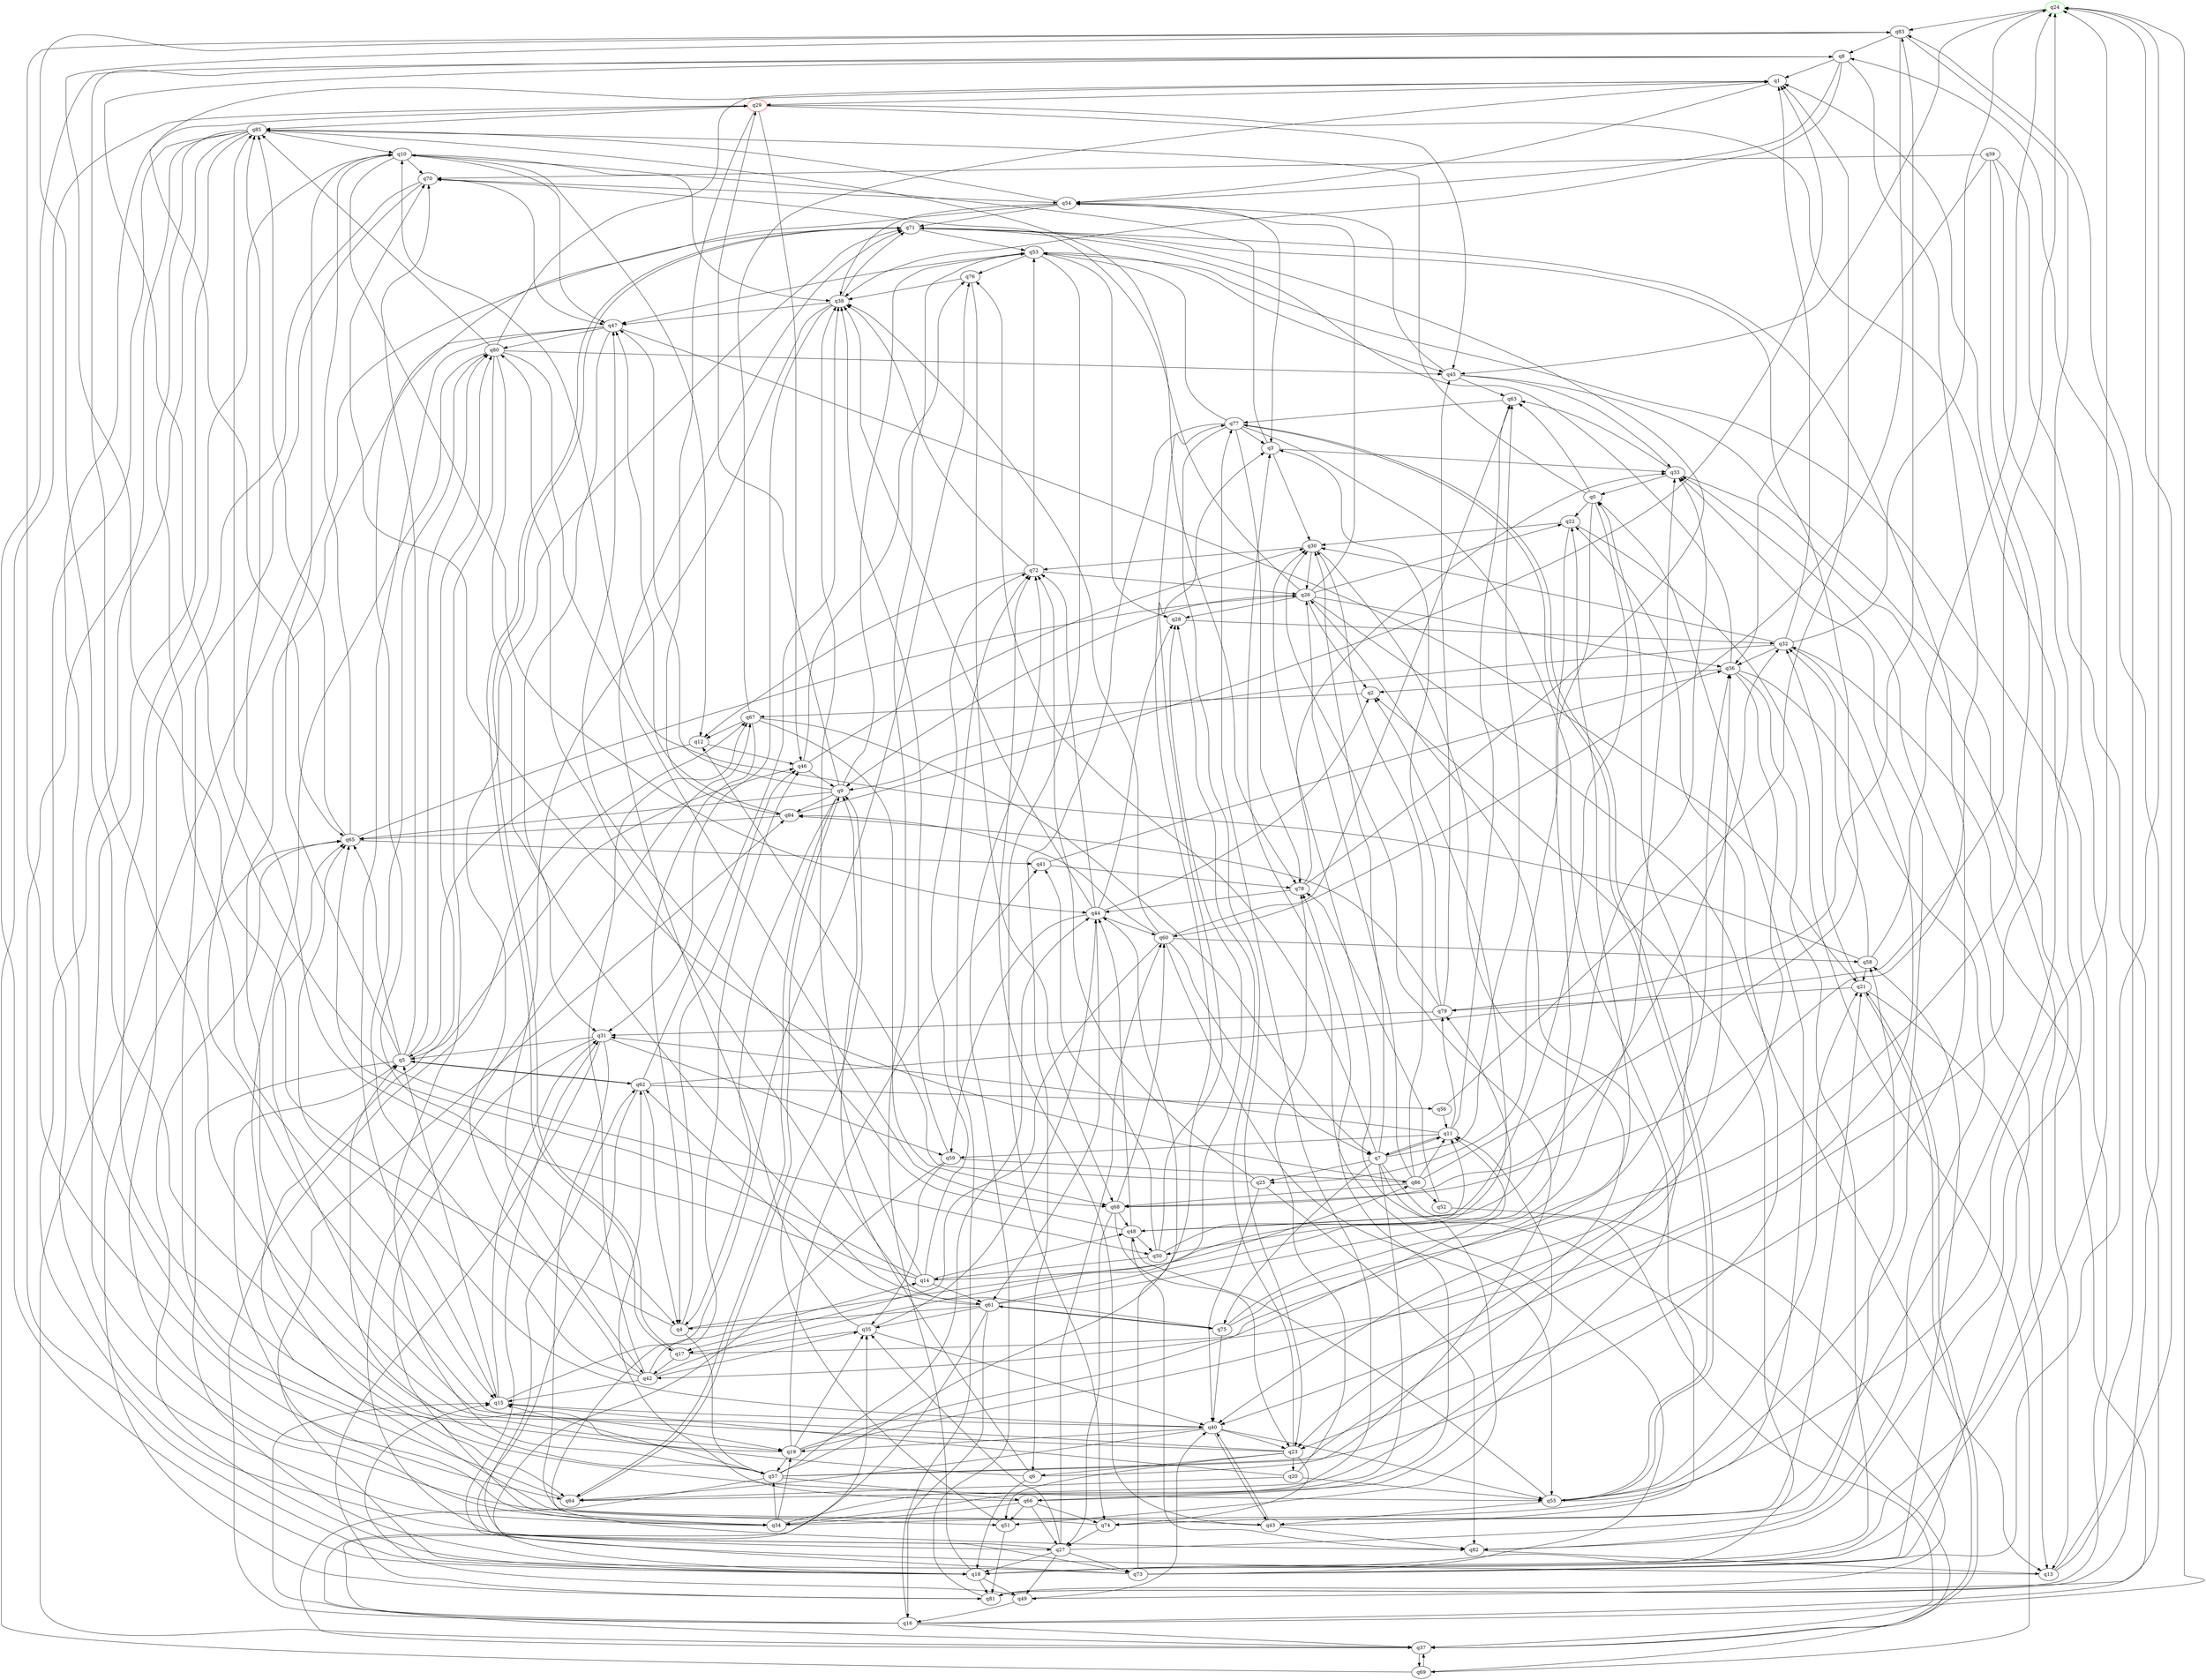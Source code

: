 digraph A{
q24 [initial=1,color=green];
q29 [final=1,color=red];
q0 -> q22;
q0 -> q25;
q0 -> q48;
q0 -> q63;
q0 -> q85;
q1 -> q29;
q1 -> q54;
q1 -> q65;
q2 -> q67;
q3 -> q10;
q3 -> q30;
q3 -> q33;
q4 -> q46;
q4 -> q57;
q4 -> q83;
q4 -> q86;
q5 -> q10;
q5 -> q18;
q5 -> q46;
q5 -> q62;
q5 -> q65;
q5 -> q70;
q5 -> q80;
q6 -> q9;
q6 -> q10;
q6 -> q18;
q6 -> q30;
q7 -> q11;
q7 -> q25;
q7 -> q30;
q7 -> q34;
q7 -> q37;
q7 -> q51;
q7 -> q63;
q7 -> q75;
q7 -> q76;
q8 -> q1;
q8 -> q18;
q8 -> q38;
q8 -> q50;
q8 -> q54;
q8 -> q68;
q9 -> q4;
q9 -> q29;
q9 -> q47;
q9 -> q53;
q9 -> q64;
q9 -> q65;
q9 -> q84;
q10 -> q12;
q10 -> q38;
q10 -> q44;
q10 -> q47;
q10 -> q70;
q11 -> q7;
q11 -> q31;
q11 -> q59;
q11 -> q63;
q11 -> q79;
q12 -> q5;
q12 -> q46;
q13 -> q24;
q13 -> q67;
q13 -> q83;
q14 -> q2;
q14 -> q38;
q14 -> q48;
q14 -> q61;
q14 -> q65;
q14 -> q72;
q14 -> q85;
q15 -> q5;
q15 -> q31;
q15 -> q40;
q15 -> q76;
q16 -> q15;
q16 -> q24;
q16 -> q32;
q16 -> q35;
q16 -> q37;
q16 -> q67;
q16 -> q72;
q17 -> q22;
q17 -> q42;
q17 -> q71;
q18 -> q2;
q18 -> q49;
q18 -> q53;
q18 -> q65;
q18 -> q81;
q19 -> q8;
q19 -> q11;
q19 -> q35;
q19 -> q36;
q19 -> q41;
q19 -> q57;
q20 -> q15;
q20 -> q55;
q20 -> q64;
q20 -> q78;
q21 -> q13;
q21 -> q32;
q21 -> q37;
q21 -> q79;
q22 -> q30;
q22 -> q50;
q22 -> q69;
q23 -> q6;
q23 -> q20;
q23 -> q28;
q23 -> q51;
q23 -> q65;
q23 -> q74;
q23 -> q85;
q24 -> q45;
q24 -> q83;
q25 -> q12;
q25 -> q40;
q25 -> q72;
q25 -> q82;
q26 -> q2;
q26 -> q9;
q26 -> q13;
q26 -> q22;
q26 -> q28;
q26 -> q36;
q26 -> q54;
q26 -> q70;
q27 -> q18;
q27 -> q35;
q27 -> q49;
q27 -> q58;
q27 -> q60;
q27 -> q62;
q27 -> q73;
q28 -> q32;
q29 -> q45;
q29 -> q46;
q29 -> q82;
q29 -> q84;
q29 -> q85;
q30 -> q23;
q30 -> q26;
q30 -> q72;
q31 -> q5;
q31 -> q34;
q31 -> q43;
q31 -> q59;
q31 -> q81;
q32 -> q1;
q32 -> q9;
q32 -> q24;
q32 -> q30;
q32 -> q36;
q32 -> q42;
q33 -> q0;
q33 -> q13;
q33 -> q63;
q34 -> q0;
q34 -> q5;
q34 -> q19;
q34 -> q57;
q34 -> q77;
q35 -> q17;
q35 -> q40;
q35 -> q44;
q35 -> q71;
q36 -> q2;
q36 -> q18;
q36 -> q40;
q36 -> q71;
q36 -> q82;
q37 -> q21;
q37 -> q69;
q37 -> q71;
q38 -> q31;
q38 -> q42;
q38 -> q47;
q38 -> q71;
q39 -> q18;
q39 -> q36;
q39 -> q40;
q39 -> q49;
q39 -> q70;
q40 -> q19;
q40 -> q23;
q40 -> q43;
q40 -> q55;
q40 -> q64;
q40 -> q65;
q41 -> q36;
q41 -> q78;
q42 -> q14;
q42 -> q15;
q42 -> q28;
q42 -> q35;
q42 -> q67;
q42 -> q71;
q42 -> q80;
q43 -> q26;
q43 -> q40;
q43 -> q72;
q43 -> q82;
q44 -> q2;
q44 -> q28;
q44 -> q38;
q44 -> q59;
q44 -> q60;
q44 -> q61;
q44 -> q72;
q45 -> q18;
q45 -> q33;
q45 -> q54;
q45 -> q63;
q46 -> q9;
q46 -> q30;
q46 -> q76;
q47 -> q15;
q47 -> q19;
q47 -> q21;
q47 -> q31;
q47 -> q80;
q48 -> q33;
q48 -> q44;
q48 -> q47;
q48 -> q50;
q48 -> q82;
q49 -> q15;
q49 -> q16;
q49 -> q40;
q50 -> q3;
q50 -> q11;
q50 -> q14;
q50 -> q41;
q51 -> q9;
q51 -> q81;
q52 -> q78;
q52 -> q81;
q53 -> q28;
q53 -> q45;
q53 -> q47;
q53 -> q74;
q53 -> q76;
q54 -> q3;
q54 -> q4;
q54 -> q38;
q54 -> q71;
q54 -> q85;
q55 -> q21;
q55 -> q24;
q55 -> q33;
q55 -> q43;
q55 -> q48;
q55 -> q77;
q56 -> q1;
q56 -> q11;
q57 -> q0;
q57 -> q5;
q57 -> q15;
q57 -> q22;
q57 -> q37;
q57 -> q44;
q57 -> q66;
q57 -> q77;
q58 -> q10;
q58 -> q21;
q58 -> q24;
q58 -> q32;
q59 -> q18;
q59 -> q35;
q59 -> q38;
q59 -> q86;
q60 -> q7;
q60 -> q17;
q60 -> q38;
q60 -> q55;
q60 -> q58;
q60 -> q63;
q60 -> q84;
q61 -> q4;
q61 -> q16;
q61 -> q33;
q61 -> q35;
q61 -> q37;
q61 -> q62;
q61 -> q75;
q61 -> q79;
q62 -> q4;
q62 -> q5;
q62 -> q24;
q62 -> q38;
q62 -> q56;
q62 -> q73;
q63 -> q77;
q64 -> q9;
q64 -> q11;
q64 -> q29;
q65 -> q10;
q65 -> q26;
q65 -> q41;
q65 -> q85;
q66 -> q27;
q66 -> q34;
q66 -> q51;
q66 -> q62;
q66 -> q74;
q66 -> q78;
q67 -> q1;
q67 -> q4;
q67 -> q7;
q67 -> q12;
q67 -> q68;
q68 -> q23;
q68 -> q27;
q68 -> q32;
q68 -> q48;
q68 -> q60;
q69 -> q29;
q69 -> q30;
q69 -> q37;
q70 -> q34;
q70 -> q47;
q70 -> q54;
q70 -> q55;
q71 -> q17;
q71 -> q23;
q71 -> q53;
q72 -> q12;
q72 -> q26;
q72 -> q38;
q72 -> q53;
q73 -> q3;
q73 -> q24;
q73 -> q31;
q73 -> q33;
q73 -> q44;
q73 -> q58;
q73 -> q84;
q74 -> q21;
q74 -> q27;
q74 -> q80;
q75 -> q1;
q75 -> q36;
q75 -> q40;
q75 -> q61;
q75 -> q80;
q76 -> q38;
q76 -> q68;
q77 -> q3;
q77 -> q6;
q77 -> q23;
q77 -> q53;
q77 -> q55;
q77 -> q66;
q77 -> q78;
q78 -> q33;
q78 -> q44;
q78 -> q71;
q79 -> q3;
q79 -> q31;
q79 -> q45;
q79 -> q83;
q79 -> q84;
q80 -> q1;
q80 -> q45;
q80 -> q57;
q80 -> q61;
q80 -> q64;
q80 -> q68;
q80 -> q85;
q81 -> q8;
q81 -> q53;
q81 -> q65;
q81 -> q72;
q82 -> q13;
q82 -> q46;
q83 -> q8;
q83 -> q19;
q83 -> q60;
q83 -> q64;
q83 -> q74;
q84 -> q1;
q84 -> q47;
q84 -> q65;
q85 -> q10;
q85 -> q15;
q85 -> q18;
q85 -> q27;
q85 -> q34;
q85 -> q51;
q85 -> q78;
q86 -> q11;
q86 -> q26;
q86 -> q30;
q86 -> q52;
q86 -> q68;
q86 -> q70;
q86 -> q71;
}